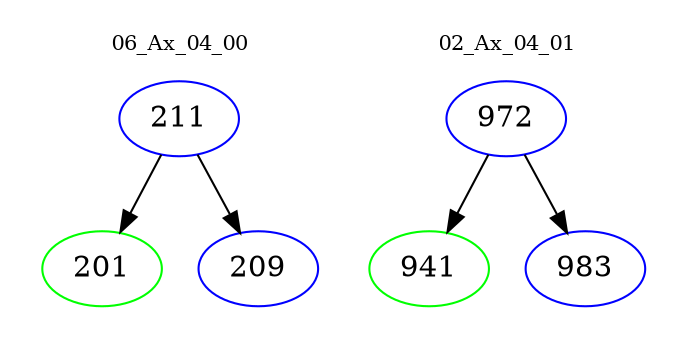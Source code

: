 digraph{
subgraph cluster_0 {
color = white
label = "06_Ax_04_00";
fontsize=10;
T0_211 [label="211", color="blue"]
T0_211 -> T0_201 [color="black"]
T0_201 [label="201", color="green"]
T0_211 -> T0_209 [color="black"]
T0_209 [label="209", color="blue"]
}
subgraph cluster_1 {
color = white
label = "02_Ax_04_01";
fontsize=10;
T1_972 [label="972", color="blue"]
T1_972 -> T1_941 [color="black"]
T1_941 [label="941", color="green"]
T1_972 -> T1_983 [color="black"]
T1_983 [label="983", color="blue"]
}
}
